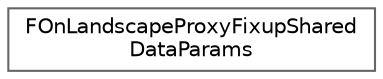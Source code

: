 digraph "Graphical Class Hierarchy"
{
 // INTERACTIVE_SVG=YES
 // LATEX_PDF_SIZE
  bgcolor="transparent";
  edge [fontname=Helvetica,fontsize=10,labelfontname=Helvetica,labelfontsize=10];
  node [fontname=Helvetica,fontsize=10,shape=box,height=0.2,width=0.4];
  rankdir="LR";
  Node0 [id="Node000000",label="FOnLandscapeProxyFixupShared\lDataParams",height=0.2,width=0.4,color="grey40", fillcolor="white", style="filled",URL="$de/d01/structFOnLandscapeProxyFixupSharedDataParams.html",tooltip=" "];
}
